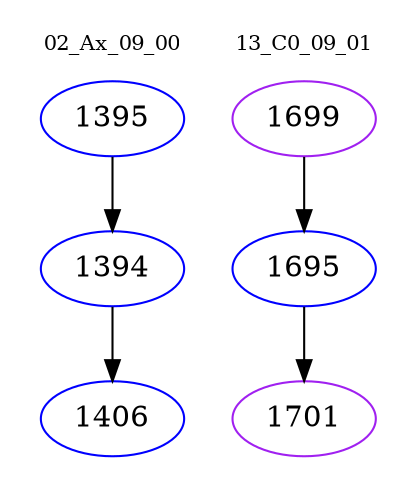 digraph{
subgraph cluster_0 {
color = white
label = "02_Ax_09_00";
fontsize=10;
T0_1395 [label="1395", color="blue"]
T0_1395 -> T0_1394 [color="black"]
T0_1394 [label="1394", color="blue"]
T0_1394 -> T0_1406 [color="black"]
T0_1406 [label="1406", color="blue"]
}
subgraph cluster_1 {
color = white
label = "13_C0_09_01";
fontsize=10;
T1_1699 [label="1699", color="purple"]
T1_1699 -> T1_1695 [color="black"]
T1_1695 [label="1695", color="blue"]
T1_1695 -> T1_1701 [color="black"]
T1_1701 [label="1701", color="purple"]
}
}
